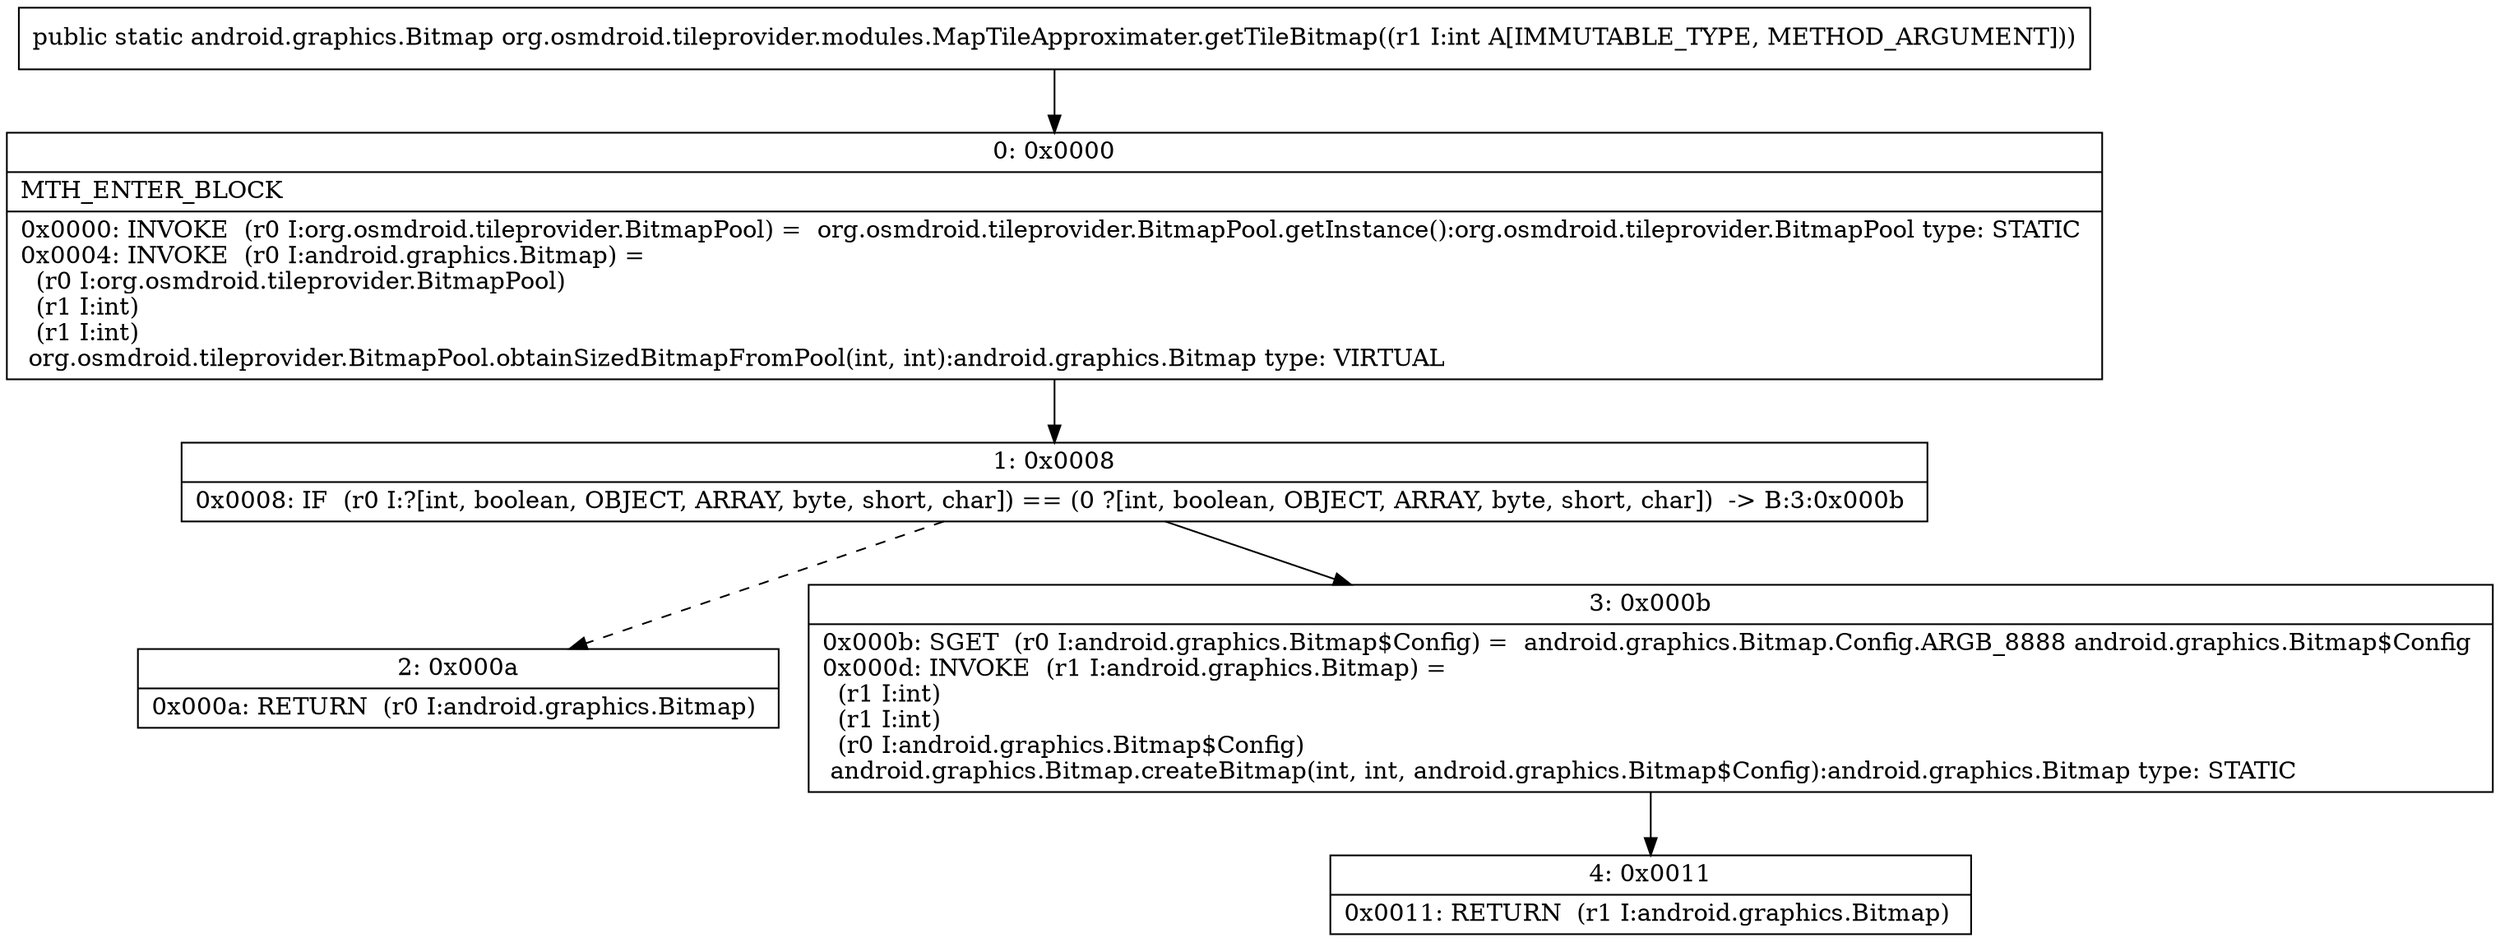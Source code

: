 digraph "CFG fororg.osmdroid.tileprovider.modules.MapTileApproximater.getTileBitmap(I)Landroid\/graphics\/Bitmap;" {
Node_0 [shape=record,label="{0\:\ 0x0000|MTH_ENTER_BLOCK\l|0x0000: INVOKE  (r0 I:org.osmdroid.tileprovider.BitmapPool) =  org.osmdroid.tileprovider.BitmapPool.getInstance():org.osmdroid.tileprovider.BitmapPool type: STATIC \l0x0004: INVOKE  (r0 I:android.graphics.Bitmap) = \l  (r0 I:org.osmdroid.tileprovider.BitmapPool)\l  (r1 I:int)\l  (r1 I:int)\l org.osmdroid.tileprovider.BitmapPool.obtainSizedBitmapFromPool(int, int):android.graphics.Bitmap type: VIRTUAL \l}"];
Node_1 [shape=record,label="{1\:\ 0x0008|0x0008: IF  (r0 I:?[int, boolean, OBJECT, ARRAY, byte, short, char]) == (0 ?[int, boolean, OBJECT, ARRAY, byte, short, char])  \-\> B:3:0x000b \l}"];
Node_2 [shape=record,label="{2\:\ 0x000a|0x000a: RETURN  (r0 I:android.graphics.Bitmap) \l}"];
Node_3 [shape=record,label="{3\:\ 0x000b|0x000b: SGET  (r0 I:android.graphics.Bitmap$Config) =  android.graphics.Bitmap.Config.ARGB_8888 android.graphics.Bitmap$Config \l0x000d: INVOKE  (r1 I:android.graphics.Bitmap) = \l  (r1 I:int)\l  (r1 I:int)\l  (r0 I:android.graphics.Bitmap$Config)\l android.graphics.Bitmap.createBitmap(int, int, android.graphics.Bitmap$Config):android.graphics.Bitmap type: STATIC \l}"];
Node_4 [shape=record,label="{4\:\ 0x0011|0x0011: RETURN  (r1 I:android.graphics.Bitmap) \l}"];
MethodNode[shape=record,label="{public static android.graphics.Bitmap org.osmdroid.tileprovider.modules.MapTileApproximater.getTileBitmap((r1 I:int A[IMMUTABLE_TYPE, METHOD_ARGUMENT])) }"];
MethodNode -> Node_0;
Node_0 -> Node_1;
Node_1 -> Node_2[style=dashed];
Node_1 -> Node_3;
Node_3 -> Node_4;
}

